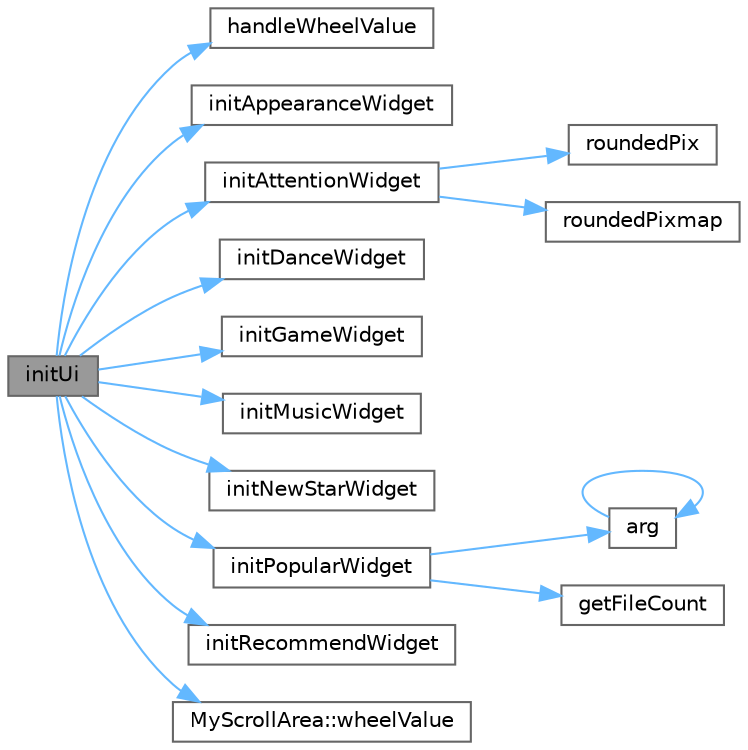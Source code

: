 digraph "initUi"
{
 // LATEX_PDF_SIZE
  bgcolor="transparent";
  edge [fontname=Helvetica,fontsize=10,labelfontname=Helvetica,labelfontsize=10];
  node [fontname=Helvetica,fontsize=10,shape=box,height=0.2,width=0.4];
  rankdir="LR";
  Node1 [id="Node000001",label="initUi",height=0.2,width=0.4,color="gray40", fillcolor="grey60", style="filled", fontcolor="black",tooltip="初始化界面"];
  Node1 -> Node2 [id="edge1_Node000001_Node000002",color="steelblue1",style="solid",tooltip=" "];
  Node2 [id="Node000002",label="handleWheelValue",height=0.2,width=0.4,color="grey40", fillcolor="white", style="filled",URL="$class_live.html#a6ef54bde0283ca9a6b5060253ec1b8a6",tooltip="处理滚动值"];
  Node1 -> Node3 [id="edge2_Node000001_Node000003",color="steelblue1",style="solid",tooltip=" "];
  Node3 [id="Node000003",label="initAppearanceWidget",height=0.2,width=0.4,color="grey40", fillcolor="white", style="filled",URL="$class_live.html#a548f4432cb50d71db879a3761cf8cf29",tooltip="初始化颜值控件"];
  Node1 -> Node4 [id="edge3_Node000001_Node000004",color="steelblue1",style="solid",tooltip=" "];
  Node4 [id="Node000004",label="initAttentionWidget",height=0.2,width=0.4,color="grey40", fillcolor="white", style="filled",URL="$class_live.html#a938225792709e21cfaf5094707b112c5",tooltip="初始化关注控件"];
  Node4 -> Node5 [id="edge4_Node000004_Node000005",color="steelblue1",style="solid",tooltip=" "];
  Node5 [id="Node000005",label="roundedPix",height=0.2,width=0.4,color="grey40", fillcolor="white", style="filled",URL="$_music_item_widget_8cpp.html#a576ca65ebb105355024779fb458fe476",tooltip="创建圆角图片"];
  Node4 -> Node6 [id="edge5_Node000004_Node000006",color="steelblue1",style="solid",tooltip=" "];
  Node6 [id="Node000006",label="roundedPixmap",height=0.2,width=0.4,color="grey40", fillcolor="white", style="filled",URL="$class_live.html#a812ebf03d24f627d374c77e25e6c224e",tooltip="生成圆角图片"];
  Node1 -> Node7 [id="edge6_Node000001_Node000007",color="steelblue1",style="solid",tooltip=" "];
  Node7 [id="Node000007",label="initDanceWidget",height=0.2,width=0.4,color="grey40", fillcolor="white", style="filled",URL="$class_live.html#aee5a8ef3b3dc97fbae5e83428502d536",tooltip="初始化舞蹈控件"];
  Node1 -> Node8 [id="edge7_Node000001_Node000008",color="steelblue1",style="solid",tooltip=" "];
  Node8 [id="Node000008",label="initGameWidget",height=0.2,width=0.4,color="grey40", fillcolor="white", style="filled",URL="$class_live.html#acc309d53a8263b0a2e26a52653168d6e",tooltip="初始化游戏控件"];
  Node1 -> Node9 [id="edge8_Node000001_Node000009",color="steelblue1",style="solid",tooltip=" "];
  Node9 [id="Node000009",label="initMusicWidget",height=0.2,width=0.4,color="grey40", fillcolor="white", style="filled",URL="$class_live.html#a36e81b27036fd79bc02f5ce244fe8547",tooltip="初始化音乐控件"];
  Node1 -> Node10 [id="edge9_Node000001_Node000010",color="steelblue1",style="solid",tooltip=" "];
  Node10 [id="Node000010",label="initNewStarWidget",height=0.2,width=0.4,color="grey40", fillcolor="white", style="filled",URL="$class_live.html#a424f9a0113b9ae5b44f5ef1d78bdaa44",tooltip="初始化新秀控件"];
  Node1 -> Node11 [id="edge10_Node000001_Node000011",color="steelblue1",style="solid",tooltip=" "];
  Node11 [id="Node000011",label="initPopularWidget",height=0.2,width=0.4,color="grey40", fillcolor="white", style="filled",URL="$class_live.html#a56e054d6814b4f83fc3a77a488339418",tooltip="初始化热门控件"];
  Node11 -> Node12 [id="edge11_Node000011_Node000012",color="steelblue1",style="solid",tooltip=" "];
  Node12 [id="Node000012",label="arg",height=0.2,width=0.4,color="grey40", fillcolor="white", style="filled",URL="$base_8h.html#a2c8e80c1b1c8b7747e99b8e9a24a0429",tooltip="Returns a named argument to be used in a formatting function."];
  Node12 -> Node12 [id="edge12_Node000012_Node000012",color="steelblue1",style="solid",tooltip=" "];
  Node11 -> Node13 [id="edge13_Node000011_Node000013",color="steelblue1",style="solid",tooltip=" "];
  Node13 [id="Node000013",label="getFileCount",height=0.2,width=0.4,color="grey40", fillcolor="white", style="filled",URL="$_live_8cpp.html#a03043cd20eea162baa7cf946877302d5",tooltip="获取目录文件数量"];
  Node1 -> Node14 [id="edge14_Node000001_Node000014",color="steelblue1",style="solid",tooltip=" "];
  Node14 [id="Node000014",label="initRecommendWidget",height=0.2,width=0.4,color="grey40", fillcolor="white", style="filled",URL="$class_live.html#ac9d791f77bdd108c48097d8ba130c311",tooltip="初始化推荐控件"];
  Node1 -> Node15 [id="edge15_Node000001_Node000015",color="steelblue1",style="solid",tooltip=" "];
  Node15 [id="Node000015",label="MyScrollArea::wheelValue",height=0.2,width=0.4,color="grey40", fillcolor="white", style="filled",URL="$class_my_scroll_area.html#ad95e84387b161599e4f845564314e8f8",tooltip="滚轮事件触发的信号，传递当前滚动条值"];
}
